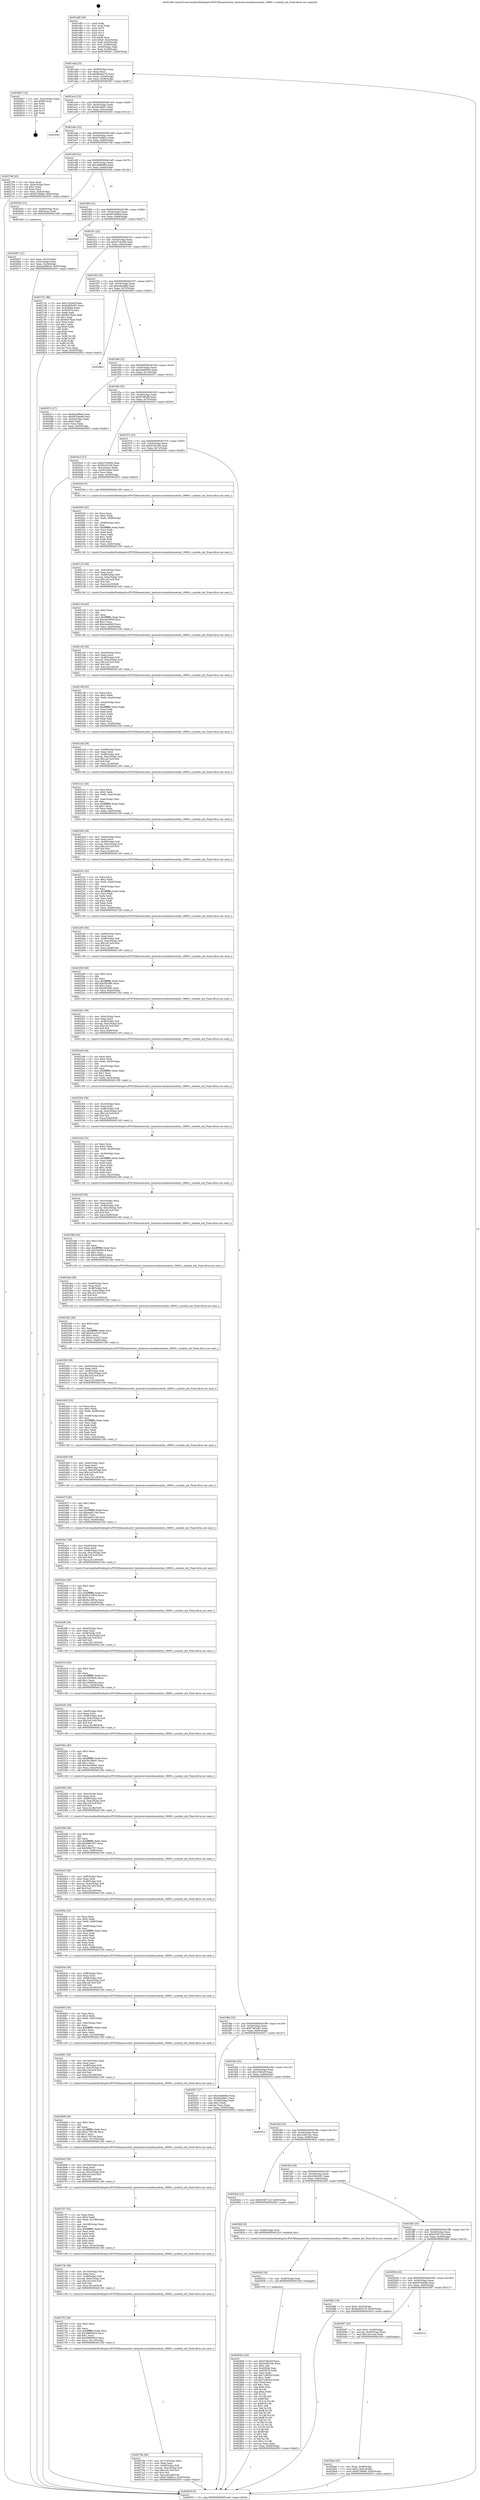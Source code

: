 digraph "0x401e80" {
  label = "0x401e80 (/mnt/c/Users/mathe/Desktop/tcc/POCII/binaries/extr_hashcatsrcmodulesmodule_18900.c_module_init_Final-ollvm.out::main(0))"
  labelloc = "t"
  node[shape=record]

  Entry [label="",width=0.3,height=0.3,shape=circle,fillcolor=black,style=filled]
  "0x401ead" [label="{
     0x401ead [23]\l
     | [instrs]\l
     &nbsp;&nbsp;0x401ead \<+3\>: mov -0x50(%rbp),%eax\l
     &nbsp;&nbsp;0x401eb0 \<+2\>: mov %eax,%ecx\l
     &nbsp;&nbsp;0x401eb2 \<+6\>: sub $0x8bde5278,%ecx\l
     &nbsp;&nbsp;0x401eb8 \<+3\>: mov %eax,-0x54(%rbp)\l
     &nbsp;&nbsp;0x401ebb \<+3\>: mov %ecx,-0x58(%rbp)\l
     &nbsp;&nbsp;0x401ebe \<+6\>: je 0000000000402907 \<main+0xa87\>\l
  }"]
  "0x402907" [label="{
     0x402907 [19]\l
     | [instrs]\l
     &nbsp;&nbsp;0x402907 \<+3\>: mov -0x2c(%rbp),%eax\l
     &nbsp;&nbsp;0x40290a \<+7\>: add $0xf0,%rsp\l
     &nbsp;&nbsp;0x402911 \<+1\>: pop %rbx\l
     &nbsp;&nbsp;0x402912 \<+2\>: pop %r12\l
     &nbsp;&nbsp;0x402914 \<+2\>: pop %r14\l
     &nbsp;&nbsp;0x402916 \<+2\>: pop %r15\l
     &nbsp;&nbsp;0x402918 \<+1\>: pop %rbp\l
     &nbsp;&nbsp;0x402919 \<+1\>: ret\l
  }"]
  "0x401ec4" [label="{
     0x401ec4 [22]\l
     | [instrs]\l
     &nbsp;&nbsp;0x401ec4 \<+5\>: jmp 0000000000401ec9 \<main+0x49\>\l
     &nbsp;&nbsp;0x401ec9 \<+3\>: mov -0x54(%rbp),%eax\l
     &nbsp;&nbsp;0x401ecc \<+5\>: sub $0x9a2df451,%eax\l
     &nbsp;&nbsp;0x401ed1 \<+3\>: mov %eax,-0x5c(%rbp)\l
     &nbsp;&nbsp;0x401ed4 \<+6\>: je 0000000000402042 \<main+0x1c2\>\l
  }"]
  Exit [label="",width=0.3,height=0.3,shape=circle,fillcolor=black,style=filled,peripheries=2]
  "0x402042" [label="{
     0x402042\l
  }", style=dashed]
  "0x401eda" [label="{
     0x401eda [22]\l
     | [instrs]\l
     &nbsp;&nbsp;0x401eda \<+5\>: jmp 0000000000401edf \<main+0x5f\>\l
     &nbsp;&nbsp;0x401edf \<+3\>: mov -0x54(%rbp),%eax\l
     &nbsp;&nbsp;0x401ee2 \<+5\>: sub $0xb744861e,%eax\l
     &nbsp;&nbsp;0x401ee7 \<+3\>: mov %eax,-0x60(%rbp)\l
     &nbsp;&nbsp;0x401eea \<+6\>: je 00000000004027b8 \<main+0x938\>\l
  }"]
  "0x40283b" [label="{
     0x40283b [144]\l
     | [instrs]\l
     &nbsp;&nbsp;0x40283b \<+5\>: mov $0x233fcd3f,%eax\l
     &nbsp;&nbsp;0x402840 \<+5\>: mov $0x2c08124c,%ecx\l
     &nbsp;&nbsp;0x402845 \<+2\>: mov $0x1,%dl\l
     &nbsp;&nbsp;0x402847 \<+7\>: mov 0x4050b4,%esi\l
     &nbsp;&nbsp;0x40284e \<+8\>: mov 0x405078,%r8d\l
     &nbsp;&nbsp;0x402856 \<+3\>: mov %esi,%r9d\l
     &nbsp;&nbsp;0x402859 \<+7\>: add $0x719f342f,%r9d\l
     &nbsp;&nbsp;0x402860 \<+4\>: sub $0x1,%r9d\l
     &nbsp;&nbsp;0x402864 \<+7\>: sub $0x719f342f,%r9d\l
     &nbsp;&nbsp;0x40286b \<+4\>: imul %r9d,%esi\l
     &nbsp;&nbsp;0x40286f \<+3\>: and $0x1,%esi\l
     &nbsp;&nbsp;0x402872 \<+3\>: cmp $0x0,%esi\l
     &nbsp;&nbsp;0x402875 \<+4\>: sete %r10b\l
     &nbsp;&nbsp;0x402879 \<+4\>: cmp $0xa,%r8d\l
     &nbsp;&nbsp;0x40287d \<+4\>: setl %r11b\l
     &nbsp;&nbsp;0x402881 \<+3\>: mov %r10b,%bl\l
     &nbsp;&nbsp;0x402884 \<+3\>: xor $0xff,%bl\l
     &nbsp;&nbsp;0x402887 \<+3\>: mov %r11b,%r14b\l
     &nbsp;&nbsp;0x40288a \<+4\>: xor $0xff,%r14b\l
     &nbsp;&nbsp;0x40288e \<+3\>: xor $0x1,%dl\l
     &nbsp;&nbsp;0x402891 \<+3\>: mov %bl,%r15b\l
     &nbsp;&nbsp;0x402894 \<+4\>: and $0xff,%r15b\l
     &nbsp;&nbsp;0x402898 \<+3\>: and %dl,%r10b\l
     &nbsp;&nbsp;0x40289b \<+3\>: mov %r14b,%r12b\l
     &nbsp;&nbsp;0x40289e \<+4\>: and $0xff,%r12b\l
     &nbsp;&nbsp;0x4028a2 \<+3\>: and %dl,%r11b\l
     &nbsp;&nbsp;0x4028a5 \<+3\>: or %r10b,%r15b\l
     &nbsp;&nbsp;0x4028a8 \<+3\>: or %r11b,%r12b\l
     &nbsp;&nbsp;0x4028ab \<+3\>: xor %r12b,%r15b\l
     &nbsp;&nbsp;0x4028ae \<+3\>: or %r14b,%bl\l
     &nbsp;&nbsp;0x4028b1 \<+3\>: xor $0xff,%bl\l
     &nbsp;&nbsp;0x4028b4 \<+3\>: or $0x1,%dl\l
     &nbsp;&nbsp;0x4028b7 \<+2\>: and %dl,%bl\l
     &nbsp;&nbsp;0x4028b9 \<+3\>: or %bl,%r15b\l
     &nbsp;&nbsp;0x4028bc \<+4\>: test $0x1,%r15b\l
     &nbsp;&nbsp;0x4028c0 \<+3\>: cmovne %ecx,%eax\l
     &nbsp;&nbsp;0x4028c3 \<+3\>: mov %eax,-0x50(%rbp)\l
     &nbsp;&nbsp;0x4028c6 \<+5\>: jmp 0000000000402933 \<main+0xab3\>\l
  }"]
  "0x4027b8" [label="{
     0x4027b8 [25]\l
     | [instrs]\l
     &nbsp;&nbsp;0x4027b8 \<+2\>: xor %eax,%eax\l
     &nbsp;&nbsp;0x4027ba \<+3\>: mov -0x4c(%rbp),%ecx\l
     &nbsp;&nbsp;0x4027bd \<+3\>: sub $0x1,%eax\l
     &nbsp;&nbsp;0x4027c0 \<+2\>: sub %eax,%ecx\l
     &nbsp;&nbsp;0x4027c2 \<+3\>: mov %ecx,-0x4c(%rbp)\l
     &nbsp;&nbsp;0x4027c5 \<+7\>: movl $0xf3790ef8,-0x50(%rbp)\l
     &nbsp;&nbsp;0x4027cc \<+5\>: jmp 0000000000402933 \<main+0xab3\>\l
  }"]
  "0x401ef0" [label="{
     0x401ef0 [22]\l
     | [instrs]\l
     &nbsp;&nbsp;0x401ef0 \<+5\>: jmp 0000000000401ef5 \<main+0x75\>\l
     &nbsp;&nbsp;0x401ef5 \<+3\>: mov -0x54(%rbp),%eax\l
     &nbsp;&nbsp;0x401ef8 \<+5\>: sub $0xcda6690e,%eax\l
     &nbsp;&nbsp;0x401efd \<+3\>: mov %eax,-0x64(%rbp)\l
     &nbsp;&nbsp;0x401f00 \<+6\>: je 000000000040205a \<main+0x1da\>\l
  }"]
  "0x402832" [label="{
     0x402832 [9]\l
     | [instrs]\l
     &nbsp;&nbsp;0x402832 \<+4\>: mov -0x48(%rbp),%rdi\l
     &nbsp;&nbsp;0x402836 \<+5\>: call 0000000000401030 \<free@plt\>\l
     | [calls]\l
     &nbsp;&nbsp;0x401030 \{1\} (unknown)\l
  }"]
  "0x40205a" [label="{
     0x40205a [13]\l
     | [instrs]\l
     &nbsp;&nbsp;0x40205a \<+4\>: mov -0x38(%rbp),%rax\l
     &nbsp;&nbsp;0x40205e \<+4\>: mov 0x8(%rax),%rdi\l
     &nbsp;&nbsp;0x402062 \<+5\>: call 0000000000401060 \<atoi@plt\>\l
     | [calls]\l
     &nbsp;&nbsp;0x401060 \{1\} (unknown)\l
  }"]
  "0x401f06" [label="{
     0x401f06 [22]\l
     | [instrs]\l
     &nbsp;&nbsp;0x401f06 \<+5\>: jmp 0000000000401f0b \<main+0x8b\>\l
     &nbsp;&nbsp;0x401f0b \<+3\>: mov -0x54(%rbp),%eax\l
     &nbsp;&nbsp;0x401f0e \<+5\>: sub $0xd91d96e4,%eax\l
     &nbsp;&nbsp;0x401f13 \<+3\>: mov %eax,-0x68(%rbp)\l
     &nbsp;&nbsp;0x401f16 \<+6\>: je 00000000004028d7 \<main+0xa57\>\l
  }"]
  "0x40278a" [label="{
     0x40278a [46]\l
     | [instrs]\l
     &nbsp;&nbsp;0x40278a \<+6\>: mov -0x110(%rbp),%ecx\l
     &nbsp;&nbsp;0x402790 \<+3\>: imul %eax,%ecx\l
     &nbsp;&nbsp;0x402793 \<+4\>: mov -0x48(%rbp),%r8\l
     &nbsp;&nbsp;0x402797 \<+4\>: movslq -0x4c(%rbp),%r9\l
     &nbsp;&nbsp;0x40279b \<+7\>: imul $0x1e0,%r9,%r9\l
     &nbsp;&nbsp;0x4027a2 \<+3\>: add %r9,%r8\l
     &nbsp;&nbsp;0x4027a5 \<+7\>: mov %ecx,0x1d8(%r8)\l
     &nbsp;&nbsp;0x4027ac \<+7\>: movl $0xb744861e,-0x50(%rbp)\l
     &nbsp;&nbsp;0x4027b3 \<+5\>: jmp 0000000000402933 \<main+0xab3\>\l
  }"]
  "0x4028d7" [label="{
     0x4028d7\l
  }", style=dashed]
  "0x401f1c" [label="{
     0x401f1c [22]\l
     | [instrs]\l
     &nbsp;&nbsp;0x401f1c \<+5\>: jmp 0000000000401f21 \<main+0xa1\>\l
     &nbsp;&nbsp;0x401f21 \<+3\>: mov -0x54(%rbp),%eax\l
     &nbsp;&nbsp;0x401f24 \<+5\>: sub $0xe37dc494,%eax\l
     &nbsp;&nbsp;0x401f29 \<+3\>: mov %eax,-0x6c(%rbp)\l
     &nbsp;&nbsp;0x401f2c \<+6\>: je 00000000004027d1 \<main+0x951\>\l
  }"]
  "0x402762" [label="{
     0x402762 [40]\l
     | [instrs]\l
     &nbsp;&nbsp;0x402762 \<+5\>: mov $0x2,%ecx\l
     &nbsp;&nbsp;0x402767 \<+1\>: cltd\l
     &nbsp;&nbsp;0x402768 \<+2\>: idiv %ecx\l
     &nbsp;&nbsp;0x40276a \<+6\>: imul $0xfffffffe,%edx,%ecx\l
     &nbsp;&nbsp;0x402770 \<+6\>: sub $0x58684503,%ecx\l
     &nbsp;&nbsp;0x402776 \<+3\>: add $0x1,%ecx\l
     &nbsp;&nbsp;0x402779 \<+6\>: add $0x58684503,%ecx\l
     &nbsp;&nbsp;0x40277f \<+6\>: mov %ecx,-0x110(%rbp)\l
     &nbsp;&nbsp;0x402785 \<+5\>: call 0000000000401160 \<next_i\>\l
     | [calls]\l
     &nbsp;&nbsp;0x401160 \{1\} (/mnt/c/Users/mathe/Desktop/tcc/POCII/binaries/extr_hashcatsrcmodulesmodule_18900.c_module_init_Final-ollvm.out::next_i)\l
  }"]
  "0x4027d1" [label="{
     0x4027d1 [88]\l
     | [instrs]\l
     &nbsp;&nbsp;0x4027d1 \<+5\>: mov $0x233fcd3f,%eax\l
     &nbsp;&nbsp;0x4027d6 \<+5\>: mov $0x4382b391,%ecx\l
     &nbsp;&nbsp;0x4027db \<+7\>: mov 0x4050b4,%edx\l
     &nbsp;&nbsp;0x4027e2 \<+7\>: mov 0x405078,%esi\l
     &nbsp;&nbsp;0x4027e9 \<+2\>: mov %edx,%edi\l
     &nbsp;&nbsp;0x4027eb \<+6\>: add $0x60e78acb,%edi\l
     &nbsp;&nbsp;0x4027f1 \<+3\>: sub $0x1,%edi\l
     &nbsp;&nbsp;0x4027f4 \<+6\>: sub $0x60e78acb,%edi\l
     &nbsp;&nbsp;0x4027fa \<+3\>: imul %edi,%edx\l
     &nbsp;&nbsp;0x4027fd \<+3\>: and $0x1,%edx\l
     &nbsp;&nbsp;0x402800 \<+3\>: cmp $0x0,%edx\l
     &nbsp;&nbsp;0x402803 \<+4\>: sete %r8b\l
     &nbsp;&nbsp;0x402807 \<+3\>: cmp $0xa,%esi\l
     &nbsp;&nbsp;0x40280a \<+4\>: setl %r9b\l
     &nbsp;&nbsp;0x40280e \<+3\>: mov %r8b,%r10b\l
     &nbsp;&nbsp;0x402811 \<+3\>: and %r9b,%r10b\l
     &nbsp;&nbsp;0x402814 \<+3\>: xor %r9b,%r8b\l
     &nbsp;&nbsp;0x402817 \<+3\>: or %r8b,%r10b\l
     &nbsp;&nbsp;0x40281a \<+4\>: test $0x1,%r10b\l
     &nbsp;&nbsp;0x40281e \<+3\>: cmovne %ecx,%eax\l
     &nbsp;&nbsp;0x402821 \<+3\>: mov %eax,-0x50(%rbp)\l
     &nbsp;&nbsp;0x402824 \<+5\>: jmp 0000000000402933 \<main+0xab3\>\l
  }"]
  "0x401f32" [label="{
     0x401f32 [22]\l
     | [instrs]\l
     &nbsp;&nbsp;0x401f32 \<+5\>: jmp 0000000000401f37 \<main+0xb7\>\l
     &nbsp;&nbsp;0x401f37 \<+3\>: mov -0x54(%rbp),%eax\l
     &nbsp;&nbsp;0x401f3a \<+5\>: sub $0xea6cd8f4,%eax\l
     &nbsp;&nbsp;0x401f3f \<+3\>: mov %eax,-0x70(%rbp)\l
     &nbsp;&nbsp;0x401f42 \<+6\>: je 00000000004028e3 \<main+0xa63\>\l
  }"]
  "0x40273b" [label="{
     0x40273b [39]\l
     | [instrs]\l
     &nbsp;&nbsp;0x40273b \<+6\>: mov -0x10c(%rbp),%ecx\l
     &nbsp;&nbsp;0x402741 \<+3\>: imul %eax,%ecx\l
     &nbsp;&nbsp;0x402744 \<+4\>: mov -0x48(%rbp),%r8\l
     &nbsp;&nbsp;0x402748 \<+4\>: movslq -0x4c(%rbp),%r9\l
     &nbsp;&nbsp;0x40274c \<+7\>: imul $0x1e0,%r9,%r9\l
     &nbsp;&nbsp;0x402753 \<+3\>: add %r9,%r8\l
     &nbsp;&nbsp;0x402756 \<+7\>: mov %ecx,0x1d4(%r8)\l
     &nbsp;&nbsp;0x40275d \<+5\>: call 0000000000401160 \<next_i\>\l
     | [calls]\l
     &nbsp;&nbsp;0x401160 \{1\} (/mnt/c/Users/mathe/Desktop/tcc/POCII/binaries/extr_hashcatsrcmodulesmodule_18900.c_module_init_Final-ollvm.out::next_i)\l
  }"]
  "0x4028e3" [label="{
     0x4028e3\l
  }", style=dashed]
  "0x401f48" [label="{
     0x401f48 [22]\l
     | [instrs]\l
     &nbsp;&nbsp;0x401f48 \<+5\>: jmp 0000000000401f4d \<main+0xcd\>\l
     &nbsp;&nbsp;0x401f4d \<+3\>: mov -0x54(%rbp),%eax\l
     &nbsp;&nbsp;0x401f50 \<+5\>: sub $0xebd4903d,%eax\l
     &nbsp;&nbsp;0x401f55 \<+3\>: mov %eax,-0x74(%rbp)\l
     &nbsp;&nbsp;0x401f58 \<+6\>: je 000000000040207c \<main+0x1fc\>\l
  }"]
  "0x402707" [label="{
     0x402707 [52]\l
     | [instrs]\l
     &nbsp;&nbsp;0x402707 \<+2\>: xor %ecx,%ecx\l
     &nbsp;&nbsp;0x402709 \<+5\>: mov $0x2,%edx\l
     &nbsp;&nbsp;0x40270e \<+6\>: mov %edx,-0x108(%rbp)\l
     &nbsp;&nbsp;0x402714 \<+1\>: cltd\l
     &nbsp;&nbsp;0x402715 \<+6\>: mov -0x108(%rbp),%esi\l
     &nbsp;&nbsp;0x40271b \<+2\>: idiv %esi\l
     &nbsp;&nbsp;0x40271d \<+6\>: imul $0xfffffffe,%edx,%edx\l
     &nbsp;&nbsp;0x402723 \<+2\>: mov %ecx,%edi\l
     &nbsp;&nbsp;0x402725 \<+2\>: sub %edx,%edi\l
     &nbsp;&nbsp;0x402727 \<+2\>: mov %ecx,%edx\l
     &nbsp;&nbsp;0x402729 \<+3\>: sub $0x1,%edx\l
     &nbsp;&nbsp;0x40272c \<+2\>: add %edx,%edi\l
     &nbsp;&nbsp;0x40272e \<+2\>: sub %edi,%ecx\l
     &nbsp;&nbsp;0x402730 \<+6\>: mov %ecx,-0x10c(%rbp)\l
     &nbsp;&nbsp;0x402736 \<+5\>: call 0000000000401160 \<next_i\>\l
     | [calls]\l
     &nbsp;&nbsp;0x401160 \{1\} (/mnt/c/Users/mathe/Desktop/tcc/POCII/binaries/extr_hashcatsrcmodulesmodule_18900.c_module_init_Final-ollvm.out::next_i)\l
  }"]
  "0x40207c" [label="{
     0x40207c [27]\l
     | [instrs]\l
     &nbsp;&nbsp;0x40207c \<+5\>: mov $0xd91d96e4,%eax\l
     &nbsp;&nbsp;0x402081 \<+5\>: mov $0x697bde9d,%ecx\l
     &nbsp;&nbsp;0x402086 \<+3\>: mov -0x24(%rbp),%edx\l
     &nbsp;&nbsp;0x402089 \<+3\>: cmp $0x0,%edx\l
     &nbsp;&nbsp;0x40208c \<+3\>: cmove %ecx,%eax\l
     &nbsp;&nbsp;0x40208f \<+3\>: mov %eax,-0x50(%rbp)\l
     &nbsp;&nbsp;0x402092 \<+5\>: jmp 0000000000402933 \<main+0xab3\>\l
  }"]
  "0x401f5e" [label="{
     0x401f5e [22]\l
     | [instrs]\l
     &nbsp;&nbsp;0x401f5e \<+5\>: jmp 0000000000401f63 \<main+0xe3\>\l
     &nbsp;&nbsp;0x401f63 \<+3\>: mov -0x54(%rbp),%eax\l
     &nbsp;&nbsp;0x401f66 \<+5\>: sub $0xf3790ef8,%eax\l
     &nbsp;&nbsp;0x401f6b \<+3\>: mov %eax,-0x78(%rbp)\l
     &nbsp;&nbsp;0x401f6e \<+6\>: je 00000000004020c5 \<main+0x245\>\l
  }"]
  "0x4026e0" [label="{
     0x4026e0 [39]\l
     | [instrs]\l
     &nbsp;&nbsp;0x4026e0 \<+6\>: mov -0x104(%rbp),%ecx\l
     &nbsp;&nbsp;0x4026e6 \<+3\>: imul %eax,%ecx\l
     &nbsp;&nbsp;0x4026e9 \<+4\>: mov -0x48(%rbp),%r8\l
     &nbsp;&nbsp;0x4026ed \<+4\>: movslq -0x4c(%rbp),%r9\l
     &nbsp;&nbsp;0x4026f1 \<+7\>: imul $0x1e0,%r9,%r9\l
     &nbsp;&nbsp;0x4026f8 \<+3\>: add %r9,%r8\l
     &nbsp;&nbsp;0x4026fb \<+7\>: mov %ecx,0x1d0(%r8)\l
     &nbsp;&nbsp;0x402702 \<+5\>: call 0000000000401160 \<next_i\>\l
     | [calls]\l
     &nbsp;&nbsp;0x401160 \{1\} (/mnt/c/Users/mathe/Desktop/tcc/POCII/binaries/extr_hashcatsrcmodulesmodule_18900.c_module_init_Final-ollvm.out::next_i)\l
  }"]
  "0x4020c5" [label="{
     0x4020c5 [27]\l
     | [instrs]\l
     &nbsp;&nbsp;0x4020c5 \<+5\>: mov $0xe37dc494,%eax\l
     &nbsp;&nbsp;0x4020ca \<+5\>: mov $0xf4183106,%ecx\l
     &nbsp;&nbsp;0x4020cf \<+3\>: mov -0x4c(%rbp),%edx\l
     &nbsp;&nbsp;0x4020d2 \<+3\>: cmp -0x40(%rbp),%edx\l
     &nbsp;&nbsp;0x4020d5 \<+3\>: cmovl %ecx,%eax\l
     &nbsp;&nbsp;0x4020d8 \<+3\>: mov %eax,-0x50(%rbp)\l
     &nbsp;&nbsp;0x4020db \<+5\>: jmp 0000000000402933 \<main+0xab3\>\l
  }"]
  "0x401f74" [label="{
     0x401f74 [22]\l
     | [instrs]\l
     &nbsp;&nbsp;0x401f74 \<+5\>: jmp 0000000000401f79 \<main+0xf9\>\l
     &nbsp;&nbsp;0x401f79 \<+3\>: mov -0x54(%rbp),%eax\l
     &nbsp;&nbsp;0x401f7c \<+5\>: sub $0xf4183106,%eax\l
     &nbsp;&nbsp;0x401f81 \<+3\>: mov %eax,-0x7c(%rbp)\l
     &nbsp;&nbsp;0x401f84 \<+6\>: je 00000000004020e0 \<main+0x260\>\l
  }"]
  "0x4026b8" [label="{
     0x4026b8 [40]\l
     | [instrs]\l
     &nbsp;&nbsp;0x4026b8 \<+5\>: mov $0x2,%ecx\l
     &nbsp;&nbsp;0x4026bd \<+1\>: cltd\l
     &nbsp;&nbsp;0x4026be \<+2\>: idiv %ecx\l
     &nbsp;&nbsp;0x4026c0 \<+6\>: imul $0xfffffffe,%edx,%ecx\l
     &nbsp;&nbsp;0x4026c6 \<+6\>: add $0xa17d514b,%ecx\l
     &nbsp;&nbsp;0x4026cc \<+3\>: add $0x1,%ecx\l
     &nbsp;&nbsp;0x4026cf \<+6\>: sub $0xa17d514b,%ecx\l
     &nbsp;&nbsp;0x4026d5 \<+6\>: mov %ecx,-0x104(%rbp)\l
     &nbsp;&nbsp;0x4026db \<+5\>: call 0000000000401160 \<next_i\>\l
     | [calls]\l
     &nbsp;&nbsp;0x401160 \{1\} (/mnt/c/Users/mathe/Desktop/tcc/POCII/binaries/extr_hashcatsrcmodulesmodule_18900.c_module_init_Final-ollvm.out::next_i)\l
  }"]
  "0x4020e0" [label="{
     0x4020e0 [5]\l
     | [instrs]\l
     &nbsp;&nbsp;0x4020e0 \<+5\>: call 0000000000401160 \<next_i\>\l
     | [calls]\l
     &nbsp;&nbsp;0x401160 \{1\} (/mnt/c/Users/mathe/Desktop/tcc/POCII/binaries/extr_hashcatsrcmodulesmodule_18900.c_module_init_Final-ollvm.out::next_i)\l
  }"]
  "0x401f8a" [label="{
     0x401f8a [22]\l
     | [instrs]\l
     &nbsp;&nbsp;0x401f8a \<+5\>: jmp 0000000000401f8f \<main+0x10f\>\l
     &nbsp;&nbsp;0x401f8f \<+3\>: mov -0x54(%rbp),%eax\l
     &nbsp;&nbsp;0x401f92 \<+5\>: sub $0xf7463a67,%eax\l
     &nbsp;&nbsp;0x401f97 \<+3\>: mov %eax,-0x80(%rbp)\l
     &nbsp;&nbsp;0x401f9a \<+6\>: je 0000000000402027 \<main+0x1a7\>\l
  }"]
  "0x402691" [label="{
     0x402691 [39]\l
     | [instrs]\l
     &nbsp;&nbsp;0x402691 \<+6\>: mov -0x100(%rbp),%ecx\l
     &nbsp;&nbsp;0x402697 \<+3\>: imul %eax,%ecx\l
     &nbsp;&nbsp;0x40269a \<+4\>: mov -0x48(%rbp),%r8\l
     &nbsp;&nbsp;0x40269e \<+4\>: movslq -0x4c(%rbp),%r9\l
     &nbsp;&nbsp;0x4026a2 \<+7\>: imul $0x1e0,%r9,%r9\l
     &nbsp;&nbsp;0x4026a9 \<+3\>: add %r9,%r8\l
     &nbsp;&nbsp;0x4026ac \<+7\>: mov %ecx,0x198(%r8)\l
     &nbsp;&nbsp;0x4026b3 \<+5\>: call 0000000000401160 \<next_i\>\l
     | [calls]\l
     &nbsp;&nbsp;0x401160 \{1\} (/mnt/c/Users/mathe/Desktop/tcc/POCII/binaries/extr_hashcatsrcmodulesmodule_18900.c_module_init_Final-ollvm.out::next_i)\l
  }"]
  "0x402027" [label="{
     0x402027 [27]\l
     | [instrs]\l
     &nbsp;&nbsp;0x402027 \<+5\>: mov $0xcda6690e,%eax\l
     &nbsp;&nbsp;0x40202c \<+5\>: mov $0x9a2df451,%ecx\l
     &nbsp;&nbsp;0x402031 \<+3\>: mov -0x28(%rbp),%edx\l
     &nbsp;&nbsp;0x402034 \<+3\>: cmp $0x2,%edx\l
     &nbsp;&nbsp;0x402037 \<+3\>: cmovne %ecx,%eax\l
     &nbsp;&nbsp;0x40203a \<+3\>: mov %eax,-0x50(%rbp)\l
     &nbsp;&nbsp;0x40203d \<+5\>: jmp 0000000000402933 \<main+0xab3\>\l
  }"]
  "0x401fa0" [label="{
     0x401fa0 [25]\l
     | [instrs]\l
     &nbsp;&nbsp;0x401fa0 \<+5\>: jmp 0000000000401fa5 \<main+0x125\>\l
     &nbsp;&nbsp;0x401fa5 \<+3\>: mov -0x54(%rbp),%eax\l
     &nbsp;&nbsp;0x401fa8 \<+5\>: sub $0x233fcd3f,%eax\l
     &nbsp;&nbsp;0x401fad \<+6\>: mov %eax,-0x84(%rbp)\l
     &nbsp;&nbsp;0x401fb3 \<+6\>: je 000000000040291a \<main+0xa9a\>\l
  }"]
  "0x402933" [label="{
     0x402933 [5]\l
     | [instrs]\l
     &nbsp;&nbsp;0x402933 \<+5\>: jmp 0000000000401ead \<main+0x2d\>\l
  }"]
  "0x401e80" [label="{
     0x401e80 [45]\l
     | [instrs]\l
     &nbsp;&nbsp;0x401e80 \<+1\>: push %rbp\l
     &nbsp;&nbsp;0x401e81 \<+3\>: mov %rsp,%rbp\l
     &nbsp;&nbsp;0x401e84 \<+2\>: push %r15\l
     &nbsp;&nbsp;0x401e86 \<+2\>: push %r14\l
     &nbsp;&nbsp;0x401e88 \<+2\>: push %r12\l
     &nbsp;&nbsp;0x401e8a \<+1\>: push %rbx\l
     &nbsp;&nbsp;0x401e8b \<+7\>: sub $0xf0,%rsp\l
     &nbsp;&nbsp;0x401e92 \<+7\>: movl $0x0,-0x2c(%rbp)\l
     &nbsp;&nbsp;0x401e99 \<+3\>: mov %edi,-0x30(%rbp)\l
     &nbsp;&nbsp;0x401e9c \<+4\>: mov %rsi,-0x38(%rbp)\l
     &nbsp;&nbsp;0x401ea0 \<+3\>: mov -0x30(%rbp),%edi\l
     &nbsp;&nbsp;0x401ea3 \<+3\>: mov %edi,-0x28(%rbp)\l
     &nbsp;&nbsp;0x401ea6 \<+7\>: movl $0xf7463a67,-0x50(%rbp)\l
  }"]
  "0x402067" [label="{
     0x402067 [21]\l
     | [instrs]\l
     &nbsp;&nbsp;0x402067 \<+3\>: mov %eax,-0x3c(%rbp)\l
     &nbsp;&nbsp;0x40206a \<+3\>: mov -0x3c(%rbp),%eax\l
     &nbsp;&nbsp;0x40206d \<+3\>: mov %eax,-0x24(%rbp)\l
     &nbsp;&nbsp;0x402070 \<+7\>: movl $0xebd4903d,-0x50(%rbp)\l
     &nbsp;&nbsp;0x402077 \<+5\>: jmp 0000000000402933 \<main+0xab3\>\l
  }"]
  "0x402665" [label="{
     0x402665 [44]\l
     | [instrs]\l
     &nbsp;&nbsp;0x402665 \<+2\>: xor %ecx,%ecx\l
     &nbsp;&nbsp;0x402667 \<+5\>: mov $0x2,%edx\l
     &nbsp;&nbsp;0x40266c \<+6\>: mov %edx,-0xfc(%rbp)\l
     &nbsp;&nbsp;0x402672 \<+1\>: cltd\l
     &nbsp;&nbsp;0x402673 \<+6\>: mov -0xfc(%rbp),%esi\l
     &nbsp;&nbsp;0x402679 \<+2\>: idiv %esi\l
     &nbsp;&nbsp;0x40267b \<+6\>: imul $0xfffffffe,%edx,%edx\l
     &nbsp;&nbsp;0x402681 \<+3\>: sub $0x1,%ecx\l
     &nbsp;&nbsp;0x402684 \<+2\>: sub %ecx,%edx\l
     &nbsp;&nbsp;0x402686 \<+6\>: mov %edx,-0x100(%rbp)\l
     &nbsp;&nbsp;0x40268c \<+5\>: call 0000000000401160 \<next_i\>\l
     | [calls]\l
     &nbsp;&nbsp;0x401160 \{1\} (/mnt/c/Users/mathe/Desktop/tcc/POCII/binaries/extr_hashcatsrcmodulesmodule_18900.c_module_init_Final-ollvm.out::next_i)\l
  }"]
  "0x40291a" [label="{
     0x40291a\l
  }", style=dashed]
  "0x401fb9" [label="{
     0x401fb9 [25]\l
     | [instrs]\l
     &nbsp;&nbsp;0x401fb9 \<+5\>: jmp 0000000000401fbe \<main+0x13e\>\l
     &nbsp;&nbsp;0x401fbe \<+3\>: mov -0x54(%rbp),%eax\l
     &nbsp;&nbsp;0x401fc1 \<+5\>: sub $0x2c08124c,%eax\l
     &nbsp;&nbsp;0x401fc6 \<+6\>: mov %eax,-0x88(%rbp)\l
     &nbsp;&nbsp;0x401fcc \<+6\>: je 00000000004028cb \<main+0xa4b\>\l
  }"]
  "0x40263e" [label="{
     0x40263e [39]\l
     | [instrs]\l
     &nbsp;&nbsp;0x40263e \<+6\>: mov -0xf8(%rbp),%ecx\l
     &nbsp;&nbsp;0x402644 \<+3\>: imul %eax,%ecx\l
     &nbsp;&nbsp;0x402647 \<+4\>: mov -0x48(%rbp),%r8\l
     &nbsp;&nbsp;0x40264b \<+4\>: movslq -0x4c(%rbp),%r9\l
     &nbsp;&nbsp;0x40264f \<+7\>: imul $0x1e0,%r9,%r9\l
     &nbsp;&nbsp;0x402656 \<+3\>: add %r9,%r8\l
     &nbsp;&nbsp;0x402659 \<+7\>: mov %ecx,0x194(%r8)\l
     &nbsp;&nbsp;0x402660 \<+5\>: call 0000000000401160 \<next_i\>\l
     | [calls]\l
     &nbsp;&nbsp;0x401160 \{1\} (/mnt/c/Users/mathe/Desktop/tcc/POCII/binaries/extr_hashcatsrcmodulesmodule_18900.c_module_init_Final-ollvm.out::next_i)\l
  }"]
  "0x4028cb" [label="{
     0x4028cb [12]\l
     | [instrs]\l
     &nbsp;&nbsp;0x4028cb \<+7\>: movl $0x63367120,-0x50(%rbp)\l
     &nbsp;&nbsp;0x4028d2 \<+5\>: jmp 0000000000402933 \<main+0xab3\>\l
  }"]
  "0x401fd2" [label="{
     0x401fd2 [25]\l
     | [instrs]\l
     &nbsp;&nbsp;0x401fd2 \<+5\>: jmp 0000000000401fd7 \<main+0x157\>\l
     &nbsp;&nbsp;0x401fd7 \<+3\>: mov -0x54(%rbp),%eax\l
     &nbsp;&nbsp;0x401fda \<+5\>: sub $0x4382b391,%eax\l
     &nbsp;&nbsp;0x401fdf \<+6\>: mov %eax,-0x8c(%rbp)\l
     &nbsp;&nbsp;0x401fe5 \<+6\>: je 0000000000402829 \<main+0x9a9\>\l
  }"]
  "0x40260a" [label="{
     0x40260a [52]\l
     | [instrs]\l
     &nbsp;&nbsp;0x40260a \<+2\>: xor %ecx,%ecx\l
     &nbsp;&nbsp;0x40260c \<+5\>: mov $0x2,%edx\l
     &nbsp;&nbsp;0x402611 \<+6\>: mov %edx,-0xf4(%rbp)\l
     &nbsp;&nbsp;0x402617 \<+1\>: cltd\l
     &nbsp;&nbsp;0x402618 \<+6\>: mov -0xf4(%rbp),%esi\l
     &nbsp;&nbsp;0x40261e \<+2\>: idiv %esi\l
     &nbsp;&nbsp;0x402620 \<+6\>: imul $0xfffffffe,%edx,%edx\l
     &nbsp;&nbsp;0x402626 \<+2\>: mov %ecx,%edi\l
     &nbsp;&nbsp;0x402628 \<+2\>: sub %edx,%edi\l
     &nbsp;&nbsp;0x40262a \<+2\>: mov %ecx,%edx\l
     &nbsp;&nbsp;0x40262c \<+3\>: sub $0x1,%edx\l
     &nbsp;&nbsp;0x40262f \<+2\>: add %edx,%edi\l
     &nbsp;&nbsp;0x402631 \<+2\>: sub %edi,%ecx\l
     &nbsp;&nbsp;0x402633 \<+6\>: mov %ecx,-0xf8(%rbp)\l
     &nbsp;&nbsp;0x402639 \<+5\>: call 0000000000401160 \<next_i\>\l
     | [calls]\l
     &nbsp;&nbsp;0x401160 \{1\} (/mnt/c/Users/mathe/Desktop/tcc/POCII/binaries/extr_hashcatsrcmodulesmodule_18900.c_module_init_Final-ollvm.out::next_i)\l
  }"]
  "0x402829" [label="{
     0x402829 [9]\l
     | [instrs]\l
     &nbsp;&nbsp;0x402829 \<+4\>: mov -0x48(%rbp),%rdi\l
     &nbsp;&nbsp;0x40282d \<+5\>: call 0000000000401410 \<module_init\>\l
     | [calls]\l
     &nbsp;&nbsp;0x401410 \{1\} (/mnt/c/Users/mathe/Desktop/tcc/POCII/binaries/extr_hashcatsrcmodulesmodule_18900.c_module_init_Final-ollvm.out::module_init)\l
  }"]
  "0x401feb" [label="{
     0x401feb [25]\l
     | [instrs]\l
     &nbsp;&nbsp;0x401feb \<+5\>: jmp 0000000000401ff0 \<main+0x170\>\l
     &nbsp;&nbsp;0x401ff0 \<+3\>: mov -0x54(%rbp),%eax\l
     &nbsp;&nbsp;0x401ff3 \<+5\>: sub $0x63367120,%eax\l
     &nbsp;&nbsp;0x401ff8 \<+6\>: mov %eax,-0x90(%rbp)\l
     &nbsp;&nbsp;0x401ffe \<+6\>: je 00000000004028f4 \<main+0xa74\>\l
  }"]
  "0x4025e3" [label="{
     0x4025e3 [39]\l
     | [instrs]\l
     &nbsp;&nbsp;0x4025e3 \<+6\>: mov -0xf0(%rbp),%ecx\l
     &nbsp;&nbsp;0x4025e9 \<+3\>: imul %eax,%ecx\l
     &nbsp;&nbsp;0x4025ec \<+4\>: mov -0x48(%rbp),%r8\l
     &nbsp;&nbsp;0x4025f0 \<+4\>: movslq -0x4c(%rbp),%r9\l
     &nbsp;&nbsp;0x4025f4 \<+7\>: imul $0x1e0,%r9,%r9\l
     &nbsp;&nbsp;0x4025fb \<+3\>: add %r9,%r8\l
     &nbsp;&nbsp;0x4025fe \<+7\>: mov %ecx,0x190(%r8)\l
     &nbsp;&nbsp;0x402605 \<+5\>: call 0000000000401160 \<next_i\>\l
     | [calls]\l
     &nbsp;&nbsp;0x401160 \{1\} (/mnt/c/Users/mathe/Desktop/tcc/POCII/binaries/extr_hashcatsrcmodulesmodule_18900.c_module_init_Final-ollvm.out::next_i)\l
  }"]
  "0x4028f4" [label="{
     0x4028f4 [19]\l
     | [instrs]\l
     &nbsp;&nbsp;0x4028f4 \<+7\>: movl $0x0,-0x2c(%rbp)\l
     &nbsp;&nbsp;0x4028fb \<+7\>: movl $0x8bde5278,-0x50(%rbp)\l
     &nbsp;&nbsp;0x402902 \<+5\>: jmp 0000000000402933 \<main+0xab3\>\l
  }"]
  "0x402004" [label="{
     0x402004 [25]\l
     | [instrs]\l
     &nbsp;&nbsp;0x402004 \<+5\>: jmp 0000000000402009 \<main+0x189\>\l
     &nbsp;&nbsp;0x402009 \<+3\>: mov -0x54(%rbp),%eax\l
     &nbsp;&nbsp;0x40200c \<+5\>: sub $0x697bde9d,%eax\l
     &nbsp;&nbsp;0x402011 \<+6\>: mov %eax,-0x94(%rbp)\l
     &nbsp;&nbsp;0x402017 \<+6\>: je 0000000000402097 \<main+0x217\>\l
  }"]
  "0x4025bb" [label="{
     0x4025bb [40]\l
     | [instrs]\l
     &nbsp;&nbsp;0x4025bb \<+5\>: mov $0x2,%ecx\l
     &nbsp;&nbsp;0x4025c0 \<+1\>: cltd\l
     &nbsp;&nbsp;0x4025c1 \<+2\>: idiv %ecx\l
     &nbsp;&nbsp;0x4025c3 \<+6\>: imul $0xfffffffe,%edx,%ecx\l
     &nbsp;&nbsp;0x4025c9 \<+6\>: add $0x699a7f37,%ecx\l
     &nbsp;&nbsp;0x4025cf \<+3\>: add $0x1,%ecx\l
     &nbsp;&nbsp;0x4025d2 \<+6\>: sub $0x699a7f37,%ecx\l
     &nbsp;&nbsp;0x4025d8 \<+6\>: mov %ecx,-0xf0(%rbp)\l
     &nbsp;&nbsp;0x4025de \<+5\>: call 0000000000401160 \<next_i\>\l
     | [calls]\l
     &nbsp;&nbsp;0x401160 \{1\} (/mnt/c/Users/mathe/Desktop/tcc/POCII/binaries/extr_hashcatsrcmodulesmodule_18900.c_module_init_Final-ollvm.out::next_i)\l
  }"]
  "0x402097" [label="{
     0x402097 [23]\l
     | [instrs]\l
     &nbsp;&nbsp;0x402097 \<+7\>: movl $0x1,-0x40(%rbp)\l
     &nbsp;&nbsp;0x40209e \<+4\>: movslq -0x40(%rbp),%rax\l
     &nbsp;&nbsp;0x4020a2 \<+7\>: imul $0x1e0,%rax,%rdi\l
     &nbsp;&nbsp;0x4020a9 \<+5\>: call 0000000000401050 \<malloc@plt\>\l
     | [calls]\l
     &nbsp;&nbsp;0x401050 \{1\} (unknown)\l
  }"]
  "0x40201d" [label="{
     0x40201d\l
  }", style=dashed]
  "0x4020ae" [label="{
     0x4020ae [23]\l
     | [instrs]\l
     &nbsp;&nbsp;0x4020ae \<+4\>: mov %rax,-0x48(%rbp)\l
     &nbsp;&nbsp;0x4020b2 \<+7\>: movl $0x0,-0x4c(%rbp)\l
     &nbsp;&nbsp;0x4020b9 \<+7\>: movl $0xf3790ef8,-0x50(%rbp)\l
     &nbsp;&nbsp;0x4020c0 \<+5\>: jmp 0000000000402933 \<main+0xab3\>\l
  }"]
  "0x4020e5" [label="{
     0x4020e5 [52]\l
     | [instrs]\l
     &nbsp;&nbsp;0x4020e5 \<+2\>: xor %ecx,%ecx\l
     &nbsp;&nbsp;0x4020e7 \<+5\>: mov $0x2,%edx\l
     &nbsp;&nbsp;0x4020ec \<+6\>: mov %edx,-0x98(%rbp)\l
     &nbsp;&nbsp;0x4020f2 \<+1\>: cltd\l
     &nbsp;&nbsp;0x4020f3 \<+6\>: mov -0x98(%rbp),%esi\l
     &nbsp;&nbsp;0x4020f9 \<+2\>: idiv %esi\l
     &nbsp;&nbsp;0x4020fb \<+6\>: imul $0xfffffffe,%edx,%edx\l
     &nbsp;&nbsp;0x402101 \<+2\>: mov %ecx,%edi\l
     &nbsp;&nbsp;0x402103 \<+2\>: sub %edx,%edi\l
     &nbsp;&nbsp;0x402105 \<+2\>: mov %ecx,%edx\l
     &nbsp;&nbsp;0x402107 \<+3\>: sub $0x1,%edx\l
     &nbsp;&nbsp;0x40210a \<+2\>: add %edx,%edi\l
     &nbsp;&nbsp;0x40210c \<+2\>: sub %edi,%ecx\l
     &nbsp;&nbsp;0x40210e \<+6\>: mov %ecx,-0x9c(%rbp)\l
     &nbsp;&nbsp;0x402114 \<+5\>: call 0000000000401160 \<next_i\>\l
     | [calls]\l
     &nbsp;&nbsp;0x401160 \{1\} (/mnt/c/Users/mathe/Desktop/tcc/POCII/binaries/extr_hashcatsrcmodulesmodule_18900.c_module_init_Final-ollvm.out::next_i)\l
  }"]
  "0x402119" [label="{
     0x402119 [36]\l
     | [instrs]\l
     &nbsp;&nbsp;0x402119 \<+6\>: mov -0x9c(%rbp),%ecx\l
     &nbsp;&nbsp;0x40211f \<+3\>: imul %eax,%ecx\l
     &nbsp;&nbsp;0x402122 \<+4\>: mov -0x48(%rbp),%r8\l
     &nbsp;&nbsp;0x402126 \<+4\>: movslq -0x4c(%rbp),%r9\l
     &nbsp;&nbsp;0x40212a \<+7\>: imul $0x1e0,%r9,%r9\l
     &nbsp;&nbsp;0x402131 \<+3\>: add %r9,%r8\l
     &nbsp;&nbsp;0x402134 \<+4\>: mov %ecx,0x10(%r8)\l
     &nbsp;&nbsp;0x402138 \<+5\>: call 0000000000401160 \<next_i\>\l
     | [calls]\l
     &nbsp;&nbsp;0x401160 \{1\} (/mnt/c/Users/mathe/Desktop/tcc/POCII/binaries/extr_hashcatsrcmodulesmodule_18900.c_module_init_Final-ollvm.out::next_i)\l
  }"]
  "0x40213d" [label="{
     0x40213d [40]\l
     | [instrs]\l
     &nbsp;&nbsp;0x40213d \<+5\>: mov $0x2,%ecx\l
     &nbsp;&nbsp;0x402142 \<+1\>: cltd\l
     &nbsp;&nbsp;0x402143 \<+2\>: idiv %ecx\l
     &nbsp;&nbsp;0x402145 \<+6\>: imul $0xfffffffe,%edx,%ecx\l
     &nbsp;&nbsp;0x40214b \<+6\>: sub $0xcbe4065f,%ecx\l
     &nbsp;&nbsp;0x402151 \<+3\>: add $0x1,%ecx\l
     &nbsp;&nbsp;0x402154 \<+6\>: add $0xcbe4065f,%ecx\l
     &nbsp;&nbsp;0x40215a \<+6\>: mov %ecx,-0xa0(%rbp)\l
     &nbsp;&nbsp;0x402160 \<+5\>: call 0000000000401160 \<next_i\>\l
     | [calls]\l
     &nbsp;&nbsp;0x401160 \{1\} (/mnt/c/Users/mathe/Desktop/tcc/POCII/binaries/extr_hashcatsrcmodulesmodule_18900.c_module_init_Final-ollvm.out::next_i)\l
  }"]
  "0x402165" [label="{
     0x402165 [36]\l
     | [instrs]\l
     &nbsp;&nbsp;0x402165 \<+6\>: mov -0xa0(%rbp),%ecx\l
     &nbsp;&nbsp;0x40216b \<+3\>: imul %eax,%ecx\l
     &nbsp;&nbsp;0x40216e \<+4\>: mov -0x48(%rbp),%r8\l
     &nbsp;&nbsp;0x402172 \<+4\>: movslq -0x4c(%rbp),%r9\l
     &nbsp;&nbsp;0x402176 \<+7\>: imul $0x1e0,%r9,%r9\l
     &nbsp;&nbsp;0x40217d \<+3\>: add %r9,%r8\l
     &nbsp;&nbsp;0x402180 \<+4\>: mov %ecx,0x14(%r8)\l
     &nbsp;&nbsp;0x402184 \<+5\>: call 0000000000401160 \<next_i\>\l
     | [calls]\l
     &nbsp;&nbsp;0x401160 \{1\} (/mnt/c/Users/mathe/Desktop/tcc/POCII/binaries/extr_hashcatsrcmodulesmodule_18900.c_module_init_Final-ollvm.out::next_i)\l
  }"]
  "0x402189" [label="{
     0x402189 [52]\l
     | [instrs]\l
     &nbsp;&nbsp;0x402189 \<+2\>: xor %ecx,%ecx\l
     &nbsp;&nbsp;0x40218b \<+5\>: mov $0x2,%edx\l
     &nbsp;&nbsp;0x402190 \<+6\>: mov %edx,-0xa4(%rbp)\l
     &nbsp;&nbsp;0x402196 \<+1\>: cltd\l
     &nbsp;&nbsp;0x402197 \<+6\>: mov -0xa4(%rbp),%esi\l
     &nbsp;&nbsp;0x40219d \<+2\>: idiv %esi\l
     &nbsp;&nbsp;0x40219f \<+6\>: imul $0xfffffffe,%edx,%edx\l
     &nbsp;&nbsp;0x4021a5 \<+2\>: mov %ecx,%edi\l
     &nbsp;&nbsp;0x4021a7 \<+2\>: sub %edx,%edi\l
     &nbsp;&nbsp;0x4021a9 \<+2\>: mov %ecx,%edx\l
     &nbsp;&nbsp;0x4021ab \<+3\>: sub $0x1,%edx\l
     &nbsp;&nbsp;0x4021ae \<+2\>: add %edx,%edi\l
     &nbsp;&nbsp;0x4021b0 \<+2\>: sub %edi,%ecx\l
     &nbsp;&nbsp;0x4021b2 \<+6\>: mov %ecx,-0xa8(%rbp)\l
     &nbsp;&nbsp;0x4021b8 \<+5\>: call 0000000000401160 \<next_i\>\l
     | [calls]\l
     &nbsp;&nbsp;0x401160 \{1\} (/mnt/c/Users/mathe/Desktop/tcc/POCII/binaries/extr_hashcatsrcmodulesmodule_18900.c_module_init_Final-ollvm.out::next_i)\l
  }"]
  "0x4021bd" [label="{
     0x4021bd [36]\l
     | [instrs]\l
     &nbsp;&nbsp;0x4021bd \<+6\>: mov -0xa8(%rbp),%ecx\l
     &nbsp;&nbsp;0x4021c3 \<+3\>: imul %eax,%ecx\l
     &nbsp;&nbsp;0x4021c6 \<+4\>: mov -0x48(%rbp),%r8\l
     &nbsp;&nbsp;0x4021ca \<+4\>: movslq -0x4c(%rbp),%r9\l
     &nbsp;&nbsp;0x4021ce \<+7\>: imul $0x1e0,%r9,%r9\l
     &nbsp;&nbsp;0x4021d5 \<+3\>: add %r9,%r8\l
     &nbsp;&nbsp;0x4021d8 \<+4\>: mov %ecx,0x18(%r8)\l
     &nbsp;&nbsp;0x4021dc \<+5\>: call 0000000000401160 \<next_i\>\l
     | [calls]\l
     &nbsp;&nbsp;0x401160 \{1\} (/mnt/c/Users/mathe/Desktop/tcc/POCII/binaries/extr_hashcatsrcmodulesmodule_18900.c_module_init_Final-ollvm.out::next_i)\l
  }"]
  "0x4021e1" [label="{
     0x4021e1 [44]\l
     | [instrs]\l
     &nbsp;&nbsp;0x4021e1 \<+2\>: xor %ecx,%ecx\l
     &nbsp;&nbsp;0x4021e3 \<+5\>: mov $0x2,%edx\l
     &nbsp;&nbsp;0x4021e8 \<+6\>: mov %edx,-0xac(%rbp)\l
     &nbsp;&nbsp;0x4021ee \<+1\>: cltd\l
     &nbsp;&nbsp;0x4021ef \<+6\>: mov -0xac(%rbp),%esi\l
     &nbsp;&nbsp;0x4021f5 \<+2\>: idiv %esi\l
     &nbsp;&nbsp;0x4021f7 \<+6\>: imul $0xfffffffe,%edx,%edx\l
     &nbsp;&nbsp;0x4021fd \<+3\>: sub $0x1,%ecx\l
     &nbsp;&nbsp;0x402200 \<+2\>: sub %ecx,%edx\l
     &nbsp;&nbsp;0x402202 \<+6\>: mov %edx,-0xb0(%rbp)\l
     &nbsp;&nbsp;0x402208 \<+5\>: call 0000000000401160 \<next_i\>\l
     | [calls]\l
     &nbsp;&nbsp;0x401160 \{1\} (/mnt/c/Users/mathe/Desktop/tcc/POCII/binaries/extr_hashcatsrcmodulesmodule_18900.c_module_init_Final-ollvm.out::next_i)\l
  }"]
  "0x40220d" [label="{
     0x40220d [36]\l
     | [instrs]\l
     &nbsp;&nbsp;0x40220d \<+6\>: mov -0xb0(%rbp),%ecx\l
     &nbsp;&nbsp;0x402213 \<+3\>: imul %eax,%ecx\l
     &nbsp;&nbsp;0x402216 \<+4\>: mov -0x48(%rbp),%r8\l
     &nbsp;&nbsp;0x40221a \<+4\>: movslq -0x4c(%rbp),%r9\l
     &nbsp;&nbsp;0x40221e \<+7\>: imul $0x1e0,%r9,%r9\l
     &nbsp;&nbsp;0x402225 \<+3\>: add %r9,%r8\l
     &nbsp;&nbsp;0x402228 \<+4\>: mov %ecx,0x28(%r8)\l
     &nbsp;&nbsp;0x40222c \<+5\>: call 0000000000401160 \<next_i\>\l
     | [calls]\l
     &nbsp;&nbsp;0x401160 \{1\} (/mnt/c/Users/mathe/Desktop/tcc/POCII/binaries/extr_hashcatsrcmodulesmodule_18900.c_module_init_Final-ollvm.out::next_i)\l
  }"]
  "0x402231" [label="{
     0x402231 [52]\l
     | [instrs]\l
     &nbsp;&nbsp;0x402231 \<+2\>: xor %ecx,%ecx\l
     &nbsp;&nbsp;0x402233 \<+5\>: mov $0x2,%edx\l
     &nbsp;&nbsp;0x402238 \<+6\>: mov %edx,-0xb4(%rbp)\l
     &nbsp;&nbsp;0x40223e \<+1\>: cltd\l
     &nbsp;&nbsp;0x40223f \<+6\>: mov -0xb4(%rbp),%esi\l
     &nbsp;&nbsp;0x402245 \<+2\>: idiv %esi\l
     &nbsp;&nbsp;0x402247 \<+6\>: imul $0xfffffffe,%edx,%edx\l
     &nbsp;&nbsp;0x40224d \<+2\>: mov %ecx,%edi\l
     &nbsp;&nbsp;0x40224f \<+2\>: sub %edx,%edi\l
     &nbsp;&nbsp;0x402251 \<+2\>: mov %ecx,%edx\l
     &nbsp;&nbsp;0x402253 \<+3\>: sub $0x1,%edx\l
     &nbsp;&nbsp;0x402256 \<+2\>: add %edx,%edi\l
     &nbsp;&nbsp;0x402258 \<+2\>: sub %edi,%ecx\l
     &nbsp;&nbsp;0x40225a \<+6\>: mov %ecx,-0xb8(%rbp)\l
     &nbsp;&nbsp;0x402260 \<+5\>: call 0000000000401160 \<next_i\>\l
     | [calls]\l
     &nbsp;&nbsp;0x401160 \{1\} (/mnt/c/Users/mathe/Desktop/tcc/POCII/binaries/extr_hashcatsrcmodulesmodule_18900.c_module_init_Final-ollvm.out::next_i)\l
  }"]
  "0x402265" [label="{
     0x402265 [36]\l
     | [instrs]\l
     &nbsp;&nbsp;0x402265 \<+6\>: mov -0xb8(%rbp),%ecx\l
     &nbsp;&nbsp;0x40226b \<+3\>: imul %eax,%ecx\l
     &nbsp;&nbsp;0x40226e \<+4\>: mov -0x48(%rbp),%r8\l
     &nbsp;&nbsp;0x402272 \<+4\>: movslq -0x4c(%rbp),%r9\l
     &nbsp;&nbsp;0x402276 \<+7\>: imul $0x1e0,%r9,%r9\l
     &nbsp;&nbsp;0x40227d \<+3\>: add %r9,%r8\l
     &nbsp;&nbsp;0x402280 \<+4\>: mov %ecx,0x48(%r8)\l
     &nbsp;&nbsp;0x402284 \<+5\>: call 0000000000401160 \<next_i\>\l
     | [calls]\l
     &nbsp;&nbsp;0x401160 \{1\} (/mnt/c/Users/mathe/Desktop/tcc/POCII/binaries/extr_hashcatsrcmodulesmodule_18900.c_module_init_Final-ollvm.out::next_i)\l
  }"]
  "0x402289" [label="{
     0x402289 [40]\l
     | [instrs]\l
     &nbsp;&nbsp;0x402289 \<+5\>: mov $0x2,%ecx\l
     &nbsp;&nbsp;0x40228e \<+1\>: cltd\l
     &nbsp;&nbsp;0x40228f \<+2\>: idiv %ecx\l
     &nbsp;&nbsp;0x402291 \<+6\>: imul $0xfffffffe,%edx,%ecx\l
     &nbsp;&nbsp;0x402297 \<+6\>: add $0xcff109fc,%ecx\l
     &nbsp;&nbsp;0x40229d \<+3\>: add $0x1,%ecx\l
     &nbsp;&nbsp;0x4022a0 \<+6\>: sub $0xcff109fc,%ecx\l
     &nbsp;&nbsp;0x4022a6 \<+6\>: mov %ecx,-0xbc(%rbp)\l
     &nbsp;&nbsp;0x4022ac \<+5\>: call 0000000000401160 \<next_i\>\l
     | [calls]\l
     &nbsp;&nbsp;0x401160 \{1\} (/mnt/c/Users/mathe/Desktop/tcc/POCII/binaries/extr_hashcatsrcmodulesmodule_18900.c_module_init_Final-ollvm.out::next_i)\l
  }"]
  "0x4022b1" [label="{
     0x4022b1 [39]\l
     | [instrs]\l
     &nbsp;&nbsp;0x4022b1 \<+6\>: mov -0xbc(%rbp),%ecx\l
     &nbsp;&nbsp;0x4022b7 \<+3\>: imul %eax,%ecx\l
     &nbsp;&nbsp;0x4022ba \<+4\>: mov -0x48(%rbp),%r8\l
     &nbsp;&nbsp;0x4022be \<+4\>: movslq -0x4c(%rbp),%r9\l
     &nbsp;&nbsp;0x4022c2 \<+7\>: imul $0x1e0,%r9,%r9\l
     &nbsp;&nbsp;0x4022c9 \<+3\>: add %r9,%r8\l
     &nbsp;&nbsp;0x4022cc \<+7\>: mov %ecx,0x80(%r8)\l
     &nbsp;&nbsp;0x4022d3 \<+5\>: call 0000000000401160 \<next_i\>\l
     | [calls]\l
     &nbsp;&nbsp;0x401160 \{1\} (/mnt/c/Users/mathe/Desktop/tcc/POCII/binaries/extr_hashcatsrcmodulesmodule_18900.c_module_init_Final-ollvm.out::next_i)\l
  }"]
  "0x4022d8" [label="{
     0x4022d8 [44]\l
     | [instrs]\l
     &nbsp;&nbsp;0x4022d8 \<+2\>: xor %ecx,%ecx\l
     &nbsp;&nbsp;0x4022da \<+5\>: mov $0x2,%edx\l
     &nbsp;&nbsp;0x4022df \<+6\>: mov %edx,-0xc0(%rbp)\l
     &nbsp;&nbsp;0x4022e5 \<+1\>: cltd\l
     &nbsp;&nbsp;0x4022e6 \<+6\>: mov -0xc0(%rbp),%esi\l
     &nbsp;&nbsp;0x4022ec \<+2\>: idiv %esi\l
     &nbsp;&nbsp;0x4022ee \<+6\>: imul $0xfffffffe,%edx,%edx\l
     &nbsp;&nbsp;0x4022f4 \<+3\>: sub $0x1,%ecx\l
     &nbsp;&nbsp;0x4022f7 \<+2\>: sub %ecx,%edx\l
     &nbsp;&nbsp;0x4022f9 \<+6\>: mov %edx,-0xc4(%rbp)\l
     &nbsp;&nbsp;0x4022ff \<+5\>: call 0000000000401160 \<next_i\>\l
     | [calls]\l
     &nbsp;&nbsp;0x401160 \{1\} (/mnt/c/Users/mathe/Desktop/tcc/POCII/binaries/extr_hashcatsrcmodulesmodule_18900.c_module_init_Final-ollvm.out::next_i)\l
  }"]
  "0x402304" [label="{
     0x402304 [39]\l
     | [instrs]\l
     &nbsp;&nbsp;0x402304 \<+6\>: mov -0xc4(%rbp),%ecx\l
     &nbsp;&nbsp;0x40230a \<+3\>: imul %eax,%ecx\l
     &nbsp;&nbsp;0x40230d \<+4\>: mov -0x48(%rbp),%r8\l
     &nbsp;&nbsp;0x402311 \<+4\>: movslq -0x4c(%rbp),%r9\l
     &nbsp;&nbsp;0x402315 \<+7\>: imul $0x1e0,%r9,%r9\l
     &nbsp;&nbsp;0x40231c \<+3\>: add %r9,%r8\l
     &nbsp;&nbsp;0x40231f \<+7\>: mov %ecx,0x84(%r8)\l
     &nbsp;&nbsp;0x402326 \<+5\>: call 0000000000401160 \<next_i\>\l
     | [calls]\l
     &nbsp;&nbsp;0x401160 \{1\} (/mnt/c/Users/mathe/Desktop/tcc/POCII/binaries/extr_hashcatsrcmodulesmodule_18900.c_module_init_Final-ollvm.out::next_i)\l
  }"]
  "0x40232b" [label="{
     0x40232b [52]\l
     | [instrs]\l
     &nbsp;&nbsp;0x40232b \<+2\>: xor %ecx,%ecx\l
     &nbsp;&nbsp;0x40232d \<+5\>: mov $0x2,%edx\l
     &nbsp;&nbsp;0x402332 \<+6\>: mov %edx,-0xc8(%rbp)\l
     &nbsp;&nbsp;0x402338 \<+1\>: cltd\l
     &nbsp;&nbsp;0x402339 \<+6\>: mov -0xc8(%rbp),%esi\l
     &nbsp;&nbsp;0x40233f \<+2\>: idiv %esi\l
     &nbsp;&nbsp;0x402341 \<+6\>: imul $0xfffffffe,%edx,%edx\l
     &nbsp;&nbsp;0x402347 \<+2\>: mov %ecx,%edi\l
     &nbsp;&nbsp;0x402349 \<+2\>: sub %edx,%edi\l
     &nbsp;&nbsp;0x40234b \<+2\>: mov %ecx,%edx\l
     &nbsp;&nbsp;0x40234d \<+3\>: sub $0x1,%edx\l
     &nbsp;&nbsp;0x402350 \<+2\>: add %edx,%edi\l
     &nbsp;&nbsp;0x402352 \<+2\>: sub %edi,%ecx\l
     &nbsp;&nbsp;0x402354 \<+6\>: mov %ecx,-0xcc(%rbp)\l
     &nbsp;&nbsp;0x40235a \<+5\>: call 0000000000401160 \<next_i\>\l
     | [calls]\l
     &nbsp;&nbsp;0x401160 \{1\} (/mnt/c/Users/mathe/Desktop/tcc/POCII/binaries/extr_hashcatsrcmodulesmodule_18900.c_module_init_Final-ollvm.out::next_i)\l
  }"]
  "0x40235f" [label="{
     0x40235f [39]\l
     | [instrs]\l
     &nbsp;&nbsp;0x40235f \<+6\>: mov -0xcc(%rbp),%ecx\l
     &nbsp;&nbsp;0x402365 \<+3\>: imul %eax,%ecx\l
     &nbsp;&nbsp;0x402368 \<+4\>: mov -0x48(%rbp),%r8\l
     &nbsp;&nbsp;0x40236c \<+4\>: movslq -0x4c(%rbp),%r9\l
     &nbsp;&nbsp;0x402370 \<+7\>: imul $0x1e0,%r9,%r9\l
     &nbsp;&nbsp;0x402377 \<+3\>: add %r9,%r8\l
     &nbsp;&nbsp;0x40237a \<+7\>: mov %ecx,0x90(%r8)\l
     &nbsp;&nbsp;0x402381 \<+5\>: call 0000000000401160 \<next_i\>\l
     | [calls]\l
     &nbsp;&nbsp;0x401160 \{1\} (/mnt/c/Users/mathe/Desktop/tcc/POCII/binaries/extr_hashcatsrcmodulesmodule_18900.c_module_init_Final-ollvm.out::next_i)\l
  }"]
  "0x402386" [label="{
     0x402386 [40]\l
     | [instrs]\l
     &nbsp;&nbsp;0x402386 \<+5\>: mov $0x2,%ecx\l
     &nbsp;&nbsp;0x40238b \<+1\>: cltd\l
     &nbsp;&nbsp;0x40238c \<+2\>: idiv %ecx\l
     &nbsp;&nbsp;0x40238e \<+6\>: imul $0xfffffffe,%edx,%ecx\l
     &nbsp;&nbsp;0x402394 \<+6\>: add $0x33a665c4,%ecx\l
     &nbsp;&nbsp;0x40239a \<+3\>: add $0x1,%ecx\l
     &nbsp;&nbsp;0x40239d \<+6\>: sub $0x33a665c4,%ecx\l
     &nbsp;&nbsp;0x4023a3 \<+6\>: mov %ecx,-0xd0(%rbp)\l
     &nbsp;&nbsp;0x4023a9 \<+5\>: call 0000000000401160 \<next_i\>\l
     | [calls]\l
     &nbsp;&nbsp;0x401160 \{1\} (/mnt/c/Users/mathe/Desktop/tcc/POCII/binaries/extr_hashcatsrcmodulesmodule_18900.c_module_init_Final-ollvm.out::next_i)\l
  }"]
  "0x4023ae" [label="{
     0x4023ae [39]\l
     | [instrs]\l
     &nbsp;&nbsp;0x4023ae \<+6\>: mov -0xd0(%rbp),%ecx\l
     &nbsp;&nbsp;0x4023b4 \<+3\>: imul %eax,%ecx\l
     &nbsp;&nbsp;0x4023b7 \<+4\>: mov -0x48(%rbp),%r8\l
     &nbsp;&nbsp;0x4023bb \<+4\>: movslq -0x4c(%rbp),%r9\l
     &nbsp;&nbsp;0x4023bf \<+7\>: imul $0x1e0,%r9,%r9\l
     &nbsp;&nbsp;0x4023c6 \<+3\>: add %r9,%r8\l
     &nbsp;&nbsp;0x4023c9 \<+7\>: mov %ecx,0x100(%r8)\l
     &nbsp;&nbsp;0x4023d0 \<+5\>: call 0000000000401160 \<next_i\>\l
     | [calls]\l
     &nbsp;&nbsp;0x401160 \{1\} (/mnt/c/Users/mathe/Desktop/tcc/POCII/binaries/extr_hashcatsrcmodulesmodule_18900.c_module_init_Final-ollvm.out::next_i)\l
  }"]
  "0x4023d5" [label="{
     0x4023d5 [40]\l
     | [instrs]\l
     &nbsp;&nbsp;0x4023d5 \<+5\>: mov $0x2,%ecx\l
     &nbsp;&nbsp;0x4023da \<+1\>: cltd\l
     &nbsp;&nbsp;0x4023db \<+2\>: idiv %ecx\l
     &nbsp;&nbsp;0x4023dd \<+6\>: imul $0xfffffffe,%edx,%ecx\l
     &nbsp;&nbsp;0x4023e3 \<+6\>: add $0x441a2437,%ecx\l
     &nbsp;&nbsp;0x4023e9 \<+3\>: add $0x1,%ecx\l
     &nbsp;&nbsp;0x4023ec \<+6\>: sub $0x441a2437,%ecx\l
     &nbsp;&nbsp;0x4023f2 \<+6\>: mov %ecx,-0xd4(%rbp)\l
     &nbsp;&nbsp;0x4023f8 \<+5\>: call 0000000000401160 \<next_i\>\l
     | [calls]\l
     &nbsp;&nbsp;0x401160 \{1\} (/mnt/c/Users/mathe/Desktop/tcc/POCII/binaries/extr_hashcatsrcmodulesmodule_18900.c_module_init_Final-ollvm.out::next_i)\l
  }"]
  "0x4023fd" [label="{
     0x4023fd [39]\l
     | [instrs]\l
     &nbsp;&nbsp;0x4023fd \<+6\>: mov -0xd4(%rbp),%ecx\l
     &nbsp;&nbsp;0x402403 \<+3\>: imul %eax,%ecx\l
     &nbsp;&nbsp;0x402406 \<+4\>: mov -0x48(%rbp),%r8\l
     &nbsp;&nbsp;0x40240a \<+4\>: movslq -0x4c(%rbp),%r9\l
     &nbsp;&nbsp;0x40240e \<+7\>: imul $0x1e0,%r9,%r9\l
     &nbsp;&nbsp;0x402415 \<+3\>: add %r9,%r8\l
     &nbsp;&nbsp;0x402418 \<+7\>: mov %ecx,0x104(%r8)\l
     &nbsp;&nbsp;0x40241f \<+5\>: call 0000000000401160 \<next_i\>\l
     | [calls]\l
     &nbsp;&nbsp;0x401160 \{1\} (/mnt/c/Users/mathe/Desktop/tcc/POCII/binaries/extr_hashcatsrcmodulesmodule_18900.c_module_init_Final-ollvm.out::next_i)\l
  }"]
  "0x402424" [label="{
     0x402424 [52]\l
     | [instrs]\l
     &nbsp;&nbsp;0x402424 \<+2\>: xor %ecx,%ecx\l
     &nbsp;&nbsp;0x402426 \<+5\>: mov $0x2,%edx\l
     &nbsp;&nbsp;0x40242b \<+6\>: mov %edx,-0xd8(%rbp)\l
     &nbsp;&nbsp;0x402431 \<+1\>: cltd\l
     &nbsp;&nbsp;0x402432 \<+6\>: mov -0xd8(%rbp),%esi\l
     &nbsp;&nbsp;0x402438 \<+2\>: idiv %esi\l
     &nbsp;&nbsp;0x40243a \<+6\>: imul $0xfffffffe,%edx,%edx\l
     &nbsp;&nbsp;0x402440 \<+2\>: mov %ecx,%edi\l
     &nbsp;&nbsp;0x402442 \<+2\>: sub %edx,%edi\l
     &nbsp;&nbsp;0x402444 \<+2\>: mov %ecx,%edx\l
     &nbsp;&nbsp;0x402446 \<+3\>: sub $0x1,%edx\l
     &nbsp;&nbsp;0x402449 \<+2\>: add %edx,%edi\l
     &nbsp;&nbsp;0x40244b \<+2\>: sub %edi,%ecx\l
     &nbsp;&nbsp;0x40244d \<+6\>: mov %ecx,-0xdc(%rbp)\l
     &nbsp;&nbsp;0x402453 \<+5\>: call 0000000000401160 \<next_i\>\l
     | [calls]\l
     &nbsp;&nbsp;0x401160 \{1\} (/mnt/c/Users/mathe/Desktop/tcc/POCII/binaries/extr_hashcatsrcmodulesmodule_18900.c_module_init_Final-ollvm.out::next_i)\l
  }"]
  "0x402458" [label="{
     0x402458 [39]\l
     | [instrs]\l
     &nbsp;&nbsp;0x402458 \<+6\>: mov -0xdc(%rbp),%ecx\l
     &nbsp;&nbsp;0x40245e \<+3\>: imul %eax,%ecx\l
     &nbsp;&nbsp;0x402461 \<+4\>: mov -0x48(%rbp),%r8\l
     &nbsp;&nbsp;0x402465 \<+4\>: movslq -0x4c(%rbp),%r9\l
     &nbsp;&nbsp;0x402469 \<+7\>: imul $0x1e0,%r9,%r9\l
     &nbsp;&nbsp;0x402470 \<+3\>: add %r9,%r8\l
     &nbsp;&nbsp;0x402473 \<+7\>: mov %ecx,0x118(%r8)\l
     &nbsp;&nbsp;0x40247a \<+5\>: call 0000000000401160 \<next_i\>\l
     | [calls]\l
     &nbsp;&nbsp;0x401160 \{1\} (/mnt/c/Users/mathe/Desktop/tcc/POCII/binaries/extr_hashcatsrcmodulesmodule_18900.c_module_init_Final-ollvm.out::next_i)\l
  }"]
  "0x40247f" [label="{
     0x40247f [40]\l
     | [instrs]\l
     &nbsp;&nbsp;0x40247f \<+5\>: mov $0x2,%ecx\l
     &nbsp;&nbsp;0x402484 \<+1\>: cltd\l
     &nbsp;&nbsp;0x402485 \<+2\>: idiv %ecx\l
     &nbsp;&nbsp;0x402487 \<+6\>: imul $0xfffffffe,%edx,%ecx\l
     &nbsp;&nbsp;0x40248d \<+6\>: sub $0xaae9119d,%ecx\l
     &nbsp;&nbsp;0x402493 \<+3\>: add $0x1,%ecx\l
     &nbsp;&nbsp;0x402496 \<+6\>: add $0xaae9119d,%ecx\l
     &nbsp;&nbsp;0x40249c \<+6\>: mov %ecx,-0xe0(%rbp)\l
     &nbsp;&nbsp;0x4024a2 \<+5\>: call 0000000000401160 \<next_i\>\l
     | [calls]\l
     &nbsp;&nbsp;0x401160 \{1\} (/mnt/c/Users/mathe/Desktop/tcc/POCII/binaries/extr_hashcatsrcmodulesmodule_18900.c_module_init_Final-ollvm.out::next_i)\l
  }"]
  "0x4024a7" [label="{
     0x4024a7 [39]\l
     | [instrs]\l
     &nbsp;&nbsp;0x4024a7 \<+6\>: mov -0xe0(%rbp),%ecx\l
     &nbsp;&nbsp;0x4024ad \<+3\>: imul %eax,%ecx\l
     &nbsp;&nbsp;0x4024b0 \<+4\>: mov -0x48(%rbp),%r8\l
     &nbsp;&nbsp;0x4024b4 \<+4\>: movslq -0x4c(%rbp),%r9\l
     &nbsp;&nbsp;0x4024b8 \<+7\>: imul $0x1e0,%r9,%r9\l
     &nbsp;&nbsp;0x4024bf \<+3\>: add %r9,%r8\l
     &nbsp;&nbsp;0x4024c2 \<+7\>: mov %ecx,0x130(%r8)\l
     &nbsp;&nbsp;0x4024c9 \<+5\>: call 0000000000401160 \<next_i\>\l
     | [calls]\l
     &nbsp;&nbsp;0x401160 \{1\} (/mnt/c/Users/mathe/Desktop/tcc/POCII/binaries/extr_hashcatsrcmodulesmodule_18900.c_module_init_Final-ollvm.out::next_i)\l
  }"]
  "0x4024ce" [label="{
     0x4024ce [40]\l
     | [instrs]\l
     &nbsp;&nbsp;0x4024ce \<+5\>: mov $0x2,%ecx\l
     &nbsp;&nbsp;0x4024d3 \<+1\>: cltd\l
     &nbsp;&nbsp;0x4024d4 \<+2\>: idiv %ecx\l
     &nbsp;&nbsp;0x4024d6 \<+6\>: imul $0xfffffffe,%edx,%ecx\l
     &nbsp;&nbsp;0x4024dc \<+6\>: sub $0x9a13905a,%ecx\l
     &nbsp;&nbsp;0x4024e2 \<+3\>: add $0x1,%ecx\l
     &nbsp;&nbsp;0x4024e5 \<+6\>: add $0x9a13905a,%ecx\l
     &nbsp;&nbsp;0x4024eb \<+6\>: mov %ecx,-0xe4(%rbp)\l
     &nbsp;&nbsp;0x4024f1 \<+5\>: call 0000000000401160 \<next_i\>\l
     | [calls]\l
     &nbsp;&nbsp;0x401160 \{1\} (/mnt/c/Users/mathe/Desktop/tcc/POCII/binaries/extr_hashcatsrcmodulesmodule_18900.c_module_init_Final-ollvm.out::next_i)\l
  }"]
  "0x4024f6" [label="{
     0x4024f6 [39]\l
     | [instrs]\l
     &nbsp;&nbsp;0x4024f6 \<+6\>: mov -0xe4(%rbp),%ecx\l
     &nbsp;&nbsp;0x4024fc \<+3\>: imul %eax,%ecx\l
     &nbsp;&nbsp;0x4024ff \<+4\>: mov -0x48(%rbp),%r8\l
     &nbsp;&nbsp;0x402503 \<+4\>: movslq -0x4c(%rbp),%r9\l
     &nbsp;&nbsp;0x402507 \<+7\>: imul $0x1e0,%r9,%r9\l
     &nbsp;&nbsp;0x40250e \<+3\>: add %r9,%r8\l
     &nbsp;&nbsp;0x402511 \<+7\>: mov %ecx,0x178(%r8)\l
     &nbsp;&nbsp;0x402518 \<+5\>: call 0000000000401160 \<next_i\>\l
     | [calls]\l
     &nbsp;&nbsp;0x401160 \{1\} (/mnt/c/Users/mathe/Desktop/tcc/POCII/binaries/extr_hashcatsrcmodulesmodule_18900.c_module_init_Final-ollvm.out::next_i)\l
  }"]
  "0x40251d" [label="{
     0x40251d [40]\l
     | [instrs]\l
     &nbsp;&nbsp;0x40251d \<+5\>: mov $0x2,%ecx\l
     &nbsp;&nbsp;0x402522 \<+1\>: cltd\l
     &nbsp;&nbsp;0x402523 \<+2\>: idiv %ecx\l
     &nbsp;&nbsp;0x402525 \<+6\>: imul $0xfffffffe,%edx,%ecx\l
     &nbsp;&nbsp;0x40252b \<+6\>: sub $0x10039c8c,%ecx\l
     &nbsp;&nbsp;0x402531 \<+3\>: add $0x1,%ecx\l
     &nbsp;&nbsp;0x402534 \<+6\>: add $0x10039c8c,%ecx\l
     &nbsp;&nbsp;0x40253a \<+6\>: mov %ecx,-0xe8(%rbp)\l
     &nbsp;&nbsp;0x402540 \<+5\>: call 0000000000401160 \<next_i\>\l
     | [calls]\l
     &nbsp;&nbsp;0x401160 \{1\} (/mnt/c/Users/mathe/Desktop/tcc/POCII/binaries/extr_hashcatsrcmodulesmodule_18900.c_module_init_Final-ollvm.out::next_i)\l
  }"]
  "0x402545" [label="{
     0x402545 [39]\l
     | [instrs]\l
     &nbsp;&nbsp;0x402545 \<+6\>: mov -0xe8(%rbp),%ecx\l
     &nbsp;&nbsp;0x40254b \<+3\>: imul %eax,%ecx\l
     &nbsp;&nbsp;0x40254e \<+4\>: mov -0x48(%rbp),%r8\l
     &nbsp;&nbsp;0x402552 \<+4\>: movslq -0x4c(%rbp),%r9\l
     &nbsp;&nbsp;0x402556 \<+7\>: imul $0x1e0,%r9,%r9\l
     &nbsp;&nbsp;0x40255d \<+3\>: add %r9,%r8\l
     &nbsp;&nbsp;0x402560 \<+7\>: mov %ecx,0x188(%r8)\l
     &nbsp;&nbsp;0x402567 \<+5\>: call 0000000000401160 \<next_i\>\l
     | [calls]\l
     &nbsp;&nbsp;0x401160 \{1\} (/mnt/c/Users/mathe/Desktop/tcc/POCII/binaries/extr_hashcatsrcmodulesmodule_18900.c_module_init_Final-ollvm.out::next_i)\l
  }"]
  "0x40256c" [label="{
     0x40256c [40]\l
     | [instrs]\l
     &nbsp;&nbsp;0x40256c \<+5\>: mov $0x2,%ecx\l
     &nbsp;&nbsp;0x402571 \<+1\>: cltd\l
     &nbsp;&nbsp;0x402572 \<+2\>: idiv %ecx\l
     &nbsp;&nbsp;0x402574 \<+6\>: imul $0xfffffffe,%edx,%ecx\l
     &nbsp;&nbsp;0x40257a \<+6\>: sub $0x3bc36b91,%ecx\l
     &nbsp;&nbsp;0x402580 \<+3\>: add $0x1,%ecx\l
     &nbsp;&nbsp;0x402583 \<+6\>: add $0x3bc36b91,%ecx\l
     &nbsp;&nbsp;0x402589 \<+6\>: mov %ecx,-0xec(%rbp)\l
     &nbsp;&nbsp;0x40258f \<+5\>: call 0000000000401160 \<next_i\>\l
     | [calls]\l
     &nbsp;&nbsp;0x401160 \{1\} (/mnt/c/Users/mathe/Desktop/tcc/POCII/binaries/extr_hashcatsrcmodulesmodule_18900.c_module_init_Final-ollvm.out::next_i)\l
  }"]
  "0x402594" [label="{
     0x402594 [39]\l
     | [instrs]\l
     &nbsp;&nbsp;0x402594 \<+6\>: mov -0xec(%rbp),%ecx\l
     &nbsp;&nbsp;0x40259a \<+3\>: imul %eax,%ecx\l
     &nbsp;&nbsp;0x40259d \<+4\>: mov -0x48(%rbp),%r8\l
     &nbsp;&nbsp;0x4025a1 \<+4\>: movslq -0x4c(%rbp),%r9\l
     &nbsp;&nbsp;0x4025a5 \<+7\>: imul $0x1e0,%r9,%r9\l
     &nbsp;&nbsp;0x4025ac \<+3\>: add %r9,%r8\l
     &nbsp;&nbsp;0x4025af \<+7\>: mov %ecx,0x18c(%r8)\l
     &nbsp;&nbsp;0x4025b6 \<+5\>: call 0000000000401160 \<next_i\>\l
     | [calls]\l
     &nbsp;&nbsp;0x401160 \{1\} (/mnt/c/Users/mathe/Desktop/tcc/POCII/binaries/extr_hashcatsrcmodulesmodule_18900.c_module_init_Final-ollvm.out::next_i)\l
  }"]
  Entry -> "0x401e80" [label=" 1"]
  "0x401ead" -> "0x402907" [label=" 1"]
  "0x401ead" -> "0x401ec4" [label=" 12"]
  "0x402907" -> Exit [label=" 1"]
  "0x401ec4" -> "0x402042" [label=" 0"]
  "0x401ec4" -> "0x401eda" [label=" 12"]
  "0x4028f4" -> "0x402933" [label=" 1"]
  "0x401eda" -> "0x4027b8" [label=" 1"]
  "0x401eda" -> "0x401ef0" [label=" 11"]
  "0x4028cb" -> "0x402933" [label=" 1"]
  "0x401ef0" -> "0x40205a" [label=" 1"]
  "0x401ef0" -> "0x401f06" [label=" 10"]
  "0x40283b" -> "0x402933" [label=" 1"]
  "0x401f06" -> "0x4028d7" [label=" 0"]
  "0x401f06" -> "0x401f1c" [label=" 10"]
  "0x402832" -> "0x40283b" [label=" 1"]
  "0x401f1c" -> "0x4027d1" [label=" 1"]
  "0x401f1c" -> "0x401f32" [label=" 9"]
  "0x402829" -> "0x402832" [label=" 1"]
  "0x401f32" -> "0x4028e3" [label=" 0"]
  "0x401f32" -> "0x401f48" [label=" 9"]
  "0x4027d1" -> "0x402933" [label=" 1"]
  "0x401f48" -> "0x40207c" [label=" 1"]
  "0x401f48" -> "0x401f5e" [label=" 8"]
  "0x4027b8" -> "0x402933" [label=" 1"]
  "0x401f5e" -> "0x4020c5" [label=" 2"]
  "0x401f5e" -> "0x401f74" [label=" 6"]
  "0x40278a" -> "0x402933" [label=" 1"]
  "0x401f74" -> "0x4020e0" [label=" 1"]
  "0x401f74" -> "0x401f8a" [label=" 5"]
  "0x402762" -> "0x40278a" [label=" 1"]
  "0x401f8a" -> "0x402027" [label=" 1"]
  "0x401f8a" -> "0x401fa0" [label=" 4"]
  "0x402027" -> "0x402933" [label=" 1"]
  "0x401e80" -> "0x401ead" [label=" 1"]
  "0x402933" -> "0x401ead" [label=" 12"]
  "0x40205a" -> "0x402067" [label=" 1"]
  "0x402067" -> "0x402933" [label=" 1"]
  "0x40207c" -> "0x402933" [label=" 1"]
  "0x40273b" -> "0x402762" [label=" 1"]
  "0x401fa0" -> "0x40291a" [label=" 0"]
  "0x401fa0" -> "0x401fb9" [label=" 4"]
  "0x402707" -> "0x40273b" [label=" 1"]
  "0x401fb9" -> "0x4028cb" [label=" 1"]
  "0x401fb9" -> "0x401fd2" [label=" 3"]
  "0x4026e0" -> "0x402707" [label=" 1"]
  "0x401fd2" -> "0x402829" [label=" 1"]
  "0x401fd2" -> "0x401feb" [label=" 2"]
  "0x4026b8" -> "0x4026e0" [label=" 1"]
  "0x401feb" -> "0x4028f4" [label=" 1"]
  "0x401feb" -> "0x402004" [label=" 1"]
  "0x402691" -> "0x4026b8" [label=" 1"]
  "0x402004" -> "0x402097" [label=" 1"]
  "0x402004" -> "0x40201d" [label=" 0"]
  "0x402097" -> "0x4020ae" [label=" 1"]
  "0x4020ae" -> "0x402933" [label=" 1"]
  "0x4020c5" -> "0x402933" [label=" 2"]
  "0x4020e0" -> "0x4020e5" [label=" 1"]
  "0x4020e5" -> "0x402119" [label=" 1"]
  "0x402119" -> "0x40213d" [label=" 1"]
  "0x40213d" -> "0x402165" [label=" 1"]
  "0x402165" -> "0x402189" [label=" 1"]
  "0x402189" -> "0x4021bd" [label=" 1"]
  "0x4021bd" -> "0x4021e1" [label=" 1"]
  "0x4021e1" -> "0x40220d" [label=" 1"]
  "0x40220d" -> "0x402231" [label=" 1"]
  "0x402231" -> "0x402265" [label=" 1"]
  "0x402265" -> "0x402289" [label=" 1"]
  "0x402289" -> "0x4022b1" [label=" 1"]
  "0x4022b1" -> "0x4022d8" [label=" 1"]
  "0x4022d8" -> "0x402304" [label=" 1"]
  "0x402304" -> "0x40232b" [label=" 1"]
  "0x40232b" -> "0x40235f" [label=" 1"]
  "0x40235f" -> "0x402386" [label=" 1"]
  "0x402386" -> "0x4023ae" [label=" 1"]
  "0x4023ae" -> "0x4023d5" [label=" 1"]
  "0x4023d5" -> "0x4023fd" [label=" 1"]
  "0x4023fd" -> "0x402424" [label=" 1"]
  "0x402424" -> "0x402458" [label=" 1"]
  "0x402458" -> "0x40247f" [label=" 1"]
  "0x40247f" -> "0x4024a7" [label=" 1"]
  "0x4024a7" -> "0x4024ce" [label=" 1"]
  "0x4024ce" -> "0x4024f6" [label=" 1"]
  "0x4024f6" -> "0x40251d" [label=" 1"]
  "0x40251d" -> "0x402545" [label=" 1"]
  "0x402545" -> "0x40256c" [label=" 1"]
  "0x40256c" -> "0x402594" [label=" 1"]
  "0x402594" -> "0x4025bb" [label=" 1"]
  "0x4025bb" -> "0x4025e3" [label=" 1"]
  "0x4025e3" -> "0x40260a" [label=" 1"]
  "0x40260a" -> "0x40263e" [label=" 1"]
  "0x40263e" -> "0x402665" [label=" 1"]
  "0x402665" -> "0x402691" [label=" 1"]
}

